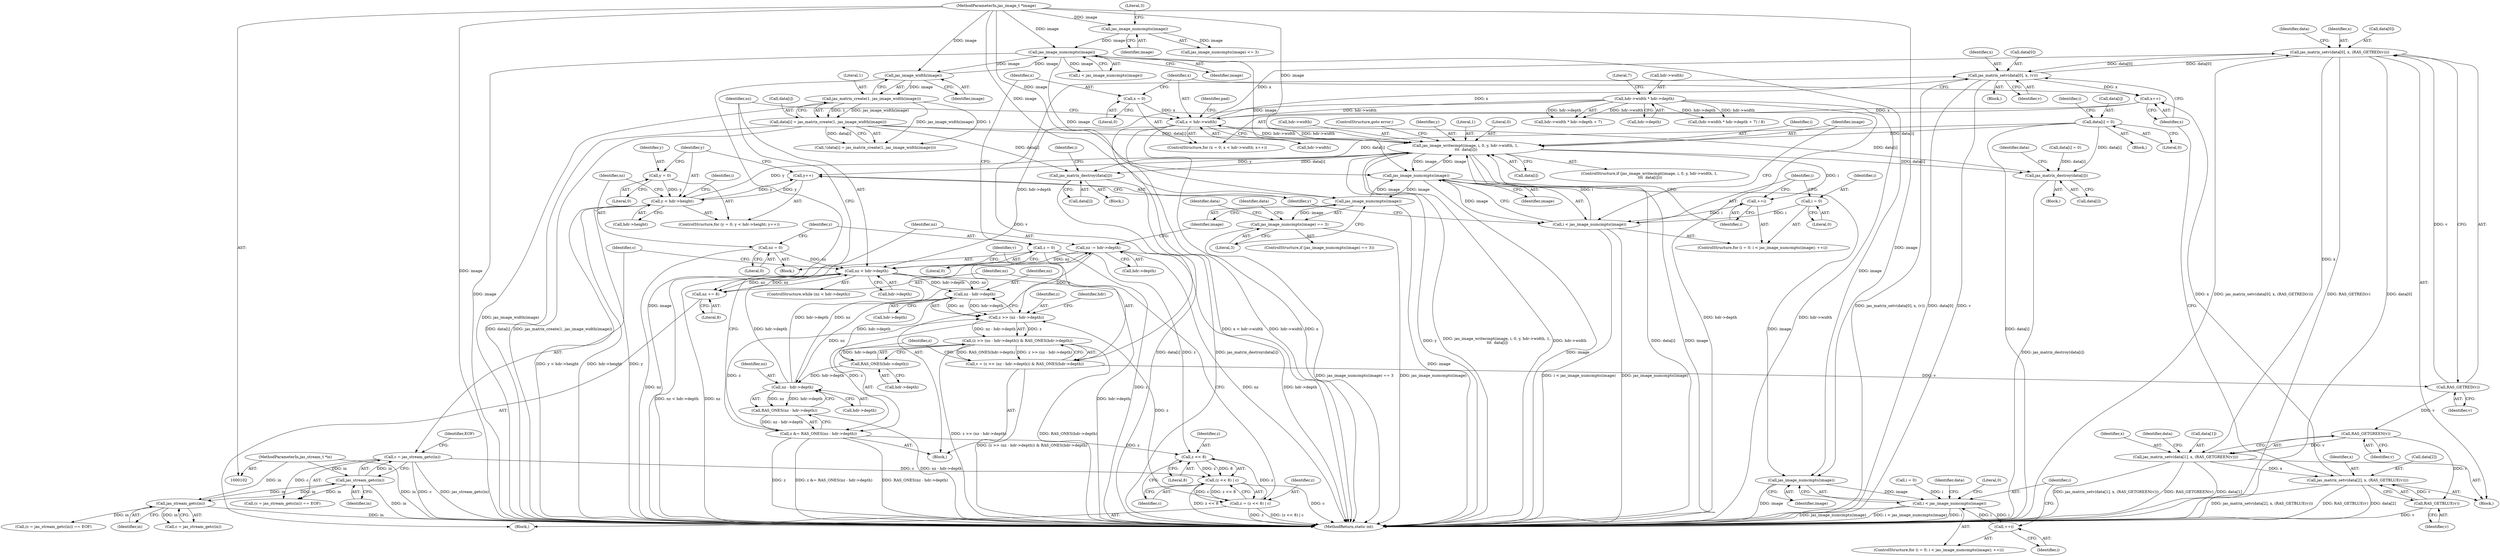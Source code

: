 digraph "0_jasper_411a4068f8c464e883358bf403a3e25158863823_0@array" {
"1000268" [label="(Call,jas_matrix_setv(data[0], x, (RAS_GETRED(v))))"];
"1000291" [label="(Call,jas_matrix_setv(data[0], x, (v)))"];
"1000268" [label="(Call,jas_matrix_setv(data[0], x, (RAS_GETRED(v))))"];
"1000201" [label="(Call,x < hdr->width)"];
"1000206" [label="(Call,x++)"];
"1000282" [label="(Call,jas_matrix_setv(data[2], x, (RAS_GETBLUE(v))))"];
"1000275" [label="(Call,jas_matrix_setv(data[1], x, (RAS_GETGREEN(v))))"];
"1000280" [label="(Call,RAS_GETGREEN(v))"];
"1000273" [label="(Call,RAS_GETRED(v))"];
"1000235" [label="(Call,v = (z >> (nz - hdr->depth)) & RAS_ONES(hdr->depth))"];
"1000237" [label="(Call,(z >> (nz - hdr->depth)) & RAS_ONES(hdr->depth))"];
"1000238" [label="(Call,z >> (nz - hdr->depth))"];
"1000225" [label="(Call,z = (z << 8) | c)"];
"1000227" [label="(Call,(z << 8) | c)"];
"1000228" [label="(Call,z << 8)"];
"1000194" [label="(Call,z = 0)"];
"1000249" [label="(Call,z &= RAS_ONES(nz - hdr->depth))"];
"1000251" [label="(Call,RAS_ONES(nz - hdr->depth))"];
"1000252" [label="(Call,nz - hdr->depth)"];
"1000240" [label="(Call,nz - hdr->depth)"];
"1000210" [label="(Call,nz < hdr->depth)"];
"1000232" [label="(Call,nz += 8)"];
"1000257" [label="(Call,nz -= hdr->depth)"];
"1000191" [label="(Call,nz = 0)"];
"1000170" [label="(Call,hdr->width * hdr->depth)"];
"1000245" [label="(Call,RAS_ONES(hdr->depth))"];
"1000218" [label="(Call,c = jas_stream_getc(in))"];
"1000220" [label="(Call,jas_stream_getc(in))"];
"1000304" [label="(Call,jas_stream_getc(in))"];
"1000103" [label="(MethodParameterIn,jas_stream_t *in)"];
"1000287" [label="(Call,RAS_GETBLUE(v))"];
"1000198" [label="(Call,x = 0)"];
"1000321" [label="(Call,jas_image_writecmpt(image, i, 0, y, hdr->width, 1,\n \t\t\t  data[i]))"];
"1000315" [label="(Call,jas_image_numcmpts(image))"];
"1000264" [label="(Call,jas_image_numcmpts(image))"];
"1000146" [label="(Call,jas_image_numcmpts(image))"];
"1000159" [label="(Call,jas_image_width(image))"];
"1000106" [label="(MethodParameterIn,jas_image_t *image)"];
"1000122" [label="(Call,jas_image_numcmpts(image))"];
"1000313" [label="(Call,i < jas_image_numcmpts(image))"];
"1000317" [label="(Call,++i)"];
"1000310" [label="(Call,i = 0)"];
"1000183" [label="(Call,y < hdr->height)"];
"1000188" [label="(Call,y++)"];
"1000180" [label="(Call,y = 0)"];
"1000153" [label="(Call,data[i] = jas_matrix_create(1, jas_image_width(image)))"];
"1000157" [label="(Call,jas_matrix_create(1, jas_image_width(image)))"];
"1000135" [label="(Call,data[i] = 0)"];
"1000263" [label="(Call,jas_image_numcmpts(image) == 3)"];
"1000341" [label="(Call,jas_image_numcmpts(image))"];
"1000339" [label="(Call,i < jas_image_numcmpts(image))"];
"1000343" [label="(Call,++i)"];
"1000346" [label="(Call,jas_matrix_destroy(data[i]))"];
"1000373" [label="(Call,jas_matrix_destroy(data[i]))"];
"1000283" [label="(Call,data[2])"];
"1000227" [label="(Call,(z << 8) | c)"];
"1000133" [label="(Identifier,i)"];
"1000124" [label="(Literal,3)"];
"1000177" [label="(Literal,7)"];
"1000241" [label="(Identifier,nz)"];
"1000226" [label="(Identifier,z)"];
"1000275" [label="(Call,jas_matrix_setv(data[1], x, (RAS_GETGREEN(v))))"];
"1000279" [label="(Identifier,x)"];
"1000277" [label="(Identifier,data)"];
"1000134" [label="(Block,)"];
"1000252" [label="(Call,nz - hdr->depth)"];
"1000203" [label="(Call,hdr->width)"];
"1000264" [label="(Call,jas_image_numcmpts(image))"];
"1000257" [label="(Call,nz -= hdr->depth)"];
"1000335" [label="(ControlStructure,for (i = 0; i < jas_image_numcmpts(image); ++i))"];
"1000250" [label="(Identifier,z)"];
"1000272" [label="(Identifier,x)"];
"1000183" [label="(Call,y < hdr->height)"];
"1000201" [label="(Call,x < hdr->width)"];
"1000302" [label="(Call,c = jas_stream_getc(in))"];
"1000233" [label="(Identifier,nz)"];
"1000301" [label="(Call,(c = jas_stream_getc(in)) == EOF)"];
"1000135" [label="(Call,data[i] = 0)"];
"1000139" [label="(Literal,0)"];
"1000298" [label="(Identifier,pad)"];
"1000180" [label="(Call,y = 0)"];
"1000312" [label="(Literal,0)"];
"1000268" [label="(Call,jas_matrix_setv(data[0], x, (RAS_GETRED(v))))"];
"1000325" [label="(Identifier,y)"];
"1000225" [label="(Call,z = (z << 8) | c)"];
"1000188" [label="(Call,y++)"];
"1000246" [label="(Call,hdr->depth)"];
"1000179" [label="(ControlStructure,for (y = 0; y < hdr->height; y++))"];
"1000322" [label="(Identifier,image)"];
"1000181" [label="(Identifier,y)"];
"1000222" [label="(Identifier,EOF)"];
"1000316" [label="(Identifier,image)"];
"1000270" [label="(Identifier,data)"];
"1000185" [label="(Call,hdr->height)"];
"1000339" [label="(Call,i < jas_image_numcmpts(image))"];
"1000199" [label="(Identifier,x)"];
"1000209" [label="(ControlStructure,while (nz < hdr->depth))"];
"1000258" [label="(Identifier,nz)"];
"1000330" [label="(Call,data[i])"];
"1000194" [label="(Call,z = 0)"];
"1000336" [label="(Call,i = 0)"];
"1000265" [label="(Identifier,image)"];
"1000366" [label="(Identifier,i)"];
"1000329" [label="(Literal,1)"];
"1000168" [label="(Call,(hdr->width * hdr->depth + 7) / 8)"];
"1000324" [label="(Literal,0)"];
"1000123" [label="(Identifier,image)"];
"1000286" [label="(Identifier,x)"];
"1000152" [label="(Call,!(data[i] = jas_matrix_create(1, jas_image_width(image))))"];
"1000253" [label="(Identifier,nz)"];
"1000212" [label="(Call,hdr->depth)"];
"1000230" [label="(Literal,8)"];
"1000159" [label="(Call,jas_image_width(image))"];
"1000198" [label="(Call,x = 0)"];
"1000191" [label="(Call,nz = 0)"];
"1000217" [label="(Call,(c = jas_stream_getc(in)) == EOF)"];
"1000157" [label="(Call,jas_matrix_create(1, jas_image_width(image)))"];
"1000341" [label="(Call,jas_image_numcmpts(image))"];
"1000144" [label="(Call,i < jas_image_numcmpts(image))"];
"1000229" [label="(Identifier,z)"];
"1000345" [label="(Block,)"];
"1000259" [label="(Call,hdr->depth)"];
"1000189" [label="(Identifier,y)"];
"1000235" [label="(Call,v = (z >> (nz - hdr->depth)) & RAS_ONES(hdr->depth))"];
"1000323" [label="(Identifier,i)"];
"1000284" [label="(Identifier,data)"];
"1000245" [label="(Call,RAS_ONES(hdr->depth))"];
"1000242" [label="(Call,hdr->depth)"];
"1000282" [label="(Call,jas_matrix_setv(data[2], x, (RAS_GETBLUE(v))))"];
"1000326" [label="(Call,hdr->width)"];
"1000352" [label="(Identifier,data)"];
"1000228" [label="(Call,z << 8)"];
"1000153" [label="(Call,data[i] = jas_matrix_create(1, jas_image_width(image)))"];
"1000350" [label="(Call,data[i] = 0)"];
"1000287" [label="(Call,RAS_GETBLUE(v))"];
"1000232" [label="(Call,nz += 8)"];
"1000154" [label="(Call,data[i])"];
"1000334" [label="(ControlStructure,goto error;)"];
"1000305" [label="(Identifier,in)"];
"1000169" [label="(Call,hdr->width * hdr->depth + 7)"];
"1000263" [label="(Call,jas_image_numcmpts(image) == 3)"];
"1000190" [label="(Block,)"];
"1000267" [label="(Block,)"];
"1000254" [label="(Call,hdr->depth)"];
"1000291" [label="(Call,jas_matrix_setv(data[0], x, (v)))"];
"1000200" [label="(Literal,0)"];
"1000184" [label="(Identifier,y)"];
"1000309" [label="(ControlStructure,for (i = 0; i < jas_image_numcmpts(image); ++i))"];
"1000195" [label="(Identifier,z)"];
"1000342" [label="(Identifier,image)"];
"1000343" [label="(Call,++i)"];
"1000314" [label="(Identifier,i)"];
"1000380" [label="(MethodReturn,static int)"];
"1000337" [label="(Identifier,i)"];
"1000292" [label="(Call,data[0])"];
"1000269" [label="(Call,data[0])"];
"1000315" [label="(Call,jas_image_numcmpts(image))"];
"1000211" [label="(Identifier,nz)"];
"1000240" [label="(Call,nz - hdr->depth)"];
"1000234" [label="(Literal,8)"];
"1000266" [label="(Literal,3)"];
"1000344" [label="(Identifier,i)"];
"1000197" [label="(ControlStructure,for (x = 0; x < hdr->width; x++))"];
"1000374" [label="(Call,data[i])"];
"1000318" [label="(Identifier,i)"];
"1000170" [label="(Call,hdr->width * hdr->depth)"];
"1000146" [label="(Call,jas_image_numcmpts(image))"];
"1000290" [label="(Block,)"];
"1000121" [label="(Call,jas_image_numcmpts(image) <= 3)"];
"1000346" [label="(Call,jas_matrix_destroy(data[i]))"];
"1000196" [label="(Literal,0)"];
"1000158" [label="(Literal,1)"];
"1000238" [label="(Call,z >> (nz - hdr->depth))"];
"1000293" [label="(Identifier,data)"];
"1000304" [label="(Call,jas_stream_getc(in))"];
"1000122" [label="(Call,jas_image_numcmpts(image))"];
"1000147" [label="(Identifier,image)"];
"1000193" [label="(Literal,0)"];
"1000276" [label="(Call,data[1])"];
"1000207" [label="(Identifier,x)"];
"1000320" [label="(ControlStructure,if (jas_image_writecmpt(image, i, 0, y, hdr->width, 1,\n \t\t\t  data[i])))"];
"1000262" [label="(ControlStructure,if (jas_image_numcmpts(image) == 3))"];
"1000347" [label="(Call,data[i])"];
"1000288" [label="(Identifier,v)"];
"1000192" [label="(Identifier,nz)"];
"1000239" [label="(Identifier,z)"];
"1000280" [label="(Call,RAS_GETGREEN(v))"];
"1000348" [label="(Identifier,data)"];
"1000321" [label="(Call,jas_image_writecmpt(image, i, 0, y, hdr->width, 1,\n \t\t\t  data[i]))"];
"1000372" [label="(Block,)"];
"1000220" [label="(Call,jas_stream_getc(in))"];
"1000218" [label="(Call,c = jas_stream_getc(in))"];
"1000313" [label="(Call,i < jas_image_numcmpts(image))"];
"1000210" [label="(Call,nz < hdr->depth)"];
"1000295" [label="(Identifier,x)"];
"1000296" [label="(Identifier,v)"];
"1000247" [label="(Identifier,hdr)"];
"1000182" [label="(Literal,0)"];
"1000174" [label="(Call,hdr->depth)"];
"1000251" [label="(Call,RAS_ONES(nz - hdr->depth))"];
"1000219" [label="(Identifier,c)"];
"1000171" [label="(Call,hdr->width)"];
"1000311" [label="(Identifier,i)"];
"1000281" [label="(Identifier,v)"];
"1000236" [label="(Identifier,v)"];
"1000249" [label="(Call,z &= RAS_ONES(nz - hdr->depth))"];
"1000103" [label="(MethodParameterIn,jas_stream_t *in)"];
"1000273" [label="(Call,RAS_GETRED(v))"];
"1000106" [label="(MethodParameterIn,jas_image_t *image)"];
"1000356" [label="(Literal,0)"];
"1000231" [label="(Identifier,c)"];
"1000221" [label="(Identifier,in)"];
"1000373" [label="(Call,jas_matrix_destroy(data[i]))"];
"1000215" [label="(Block,)"];
"1000237" [label="(Call,(z >> (nz - hdr->depth)) & RAS_ONES(hdr->depth))"];
"1000206" [label="(Call,x++)"];
"1000340" [label="(Identifier,i)"];
"1000317" [label="(Call,++i)"];
"1000208" [label="(Block,)"];
"1000160" [label="(Identifier,image)"];
"1000202" [label="(Identifier,x)"];
"1000274" [label="(Identifier,v)"];
"1000310" [label="(Call,i = 0)"];
"1000136" [label="(Call,data[i])"];
"1000268" -> "1000267"  [label="AST: "];
"1000268" -> "1000273"  [label="CFG: "];
"1000269" -> "1000268"  [label="AST: "];
"1000272" -> "1000268"  [label="AST: "];
"1000273" -> "1000268"  [label="AST: "];
"1000277" -> "1000268"  [label="CFG: "];
"1000268" -> "1000380"  [label="DDG: data[0]"];
"1000268" -> "1000380"  [label="DDG: jas_matrix_setv(data[0], x, (RAS_GETRED(v)))"];
"1000268" -> "1000380"  [label="DDG: RAS_GETRED(v)"];
"1000291" -> "1000268"  [label="DDG: data[0]"];
"1000201" -> "1000268"  [label="DDG: x"];
"1000273" -> "1000268"  [label="DDG: v"];
"1000268" -> "1000275"  [label="DDG: x"];
"1000268" -> "1000291"  [label="DDG: data[0]"];
"1000291" -> "1000290"  [label="AST: "];
"1000291" -> "1000296"  [label="CFG: "];
"1000292" -> "1000291"  [label="AST: "];
"1000295" -> "1000291"  [label="AST: "];
"1000296" -> "1000291"  [label="AST: "];
"1000207" -> "1000291"  [label="CFG: "];
"1000291" -> "1000380"  [label="DDG: jas_matrix_setv(data[0], x, (v))"];
"1000291" -> "1000380"  [label="DDG: data[0]"];
"1000291" -> "1000380"  [label="DDG: v"];
"1000291" -> "1000206"  [label="DDG: x"];
"1000201" -> "1000291"  [label="DDG: x"];
"1000235" -> "1000291"  [label="DDG: v"];
"1000201" -> "1000197"  [label="AST: "];
"1000201" -> "1000203"  [label="CFG: "];
"1000202" -> "1000201"  [label="AST: "];
"1000203" -> "1000201"  [label="AST: "];
"1000211" -> "1000201"  [label="CFG: "];
"1000298" -> "1000201"  [label="CFG: "];
"1000201" -> "1000380"  [label="DDG: x < hdr->width"];
"1000201" -> "1000380"  [label="DDG: hdr->width"];
"1000201" -> "1000380"  [label="DDG: x"];
"1000206" -> "1000201"  [label="DDG: x"];
"1000198" -> "1000201"  [label="DDG: x"];
"1000321" -> "1000201"  [label="DDG: hdr->width"];
"1000170" -> "1000201"  [label="DDG: hdr->width"];
"1000201" -> "1000321"  [label="DDG: hdr->width"];
"1000206" -> "1000197"  [label="AST: "];
"1000206" -> "1000207"  [label="CFG: "];
"1000207" -> "1000206"  [label="AST: "];
"1000202" -> "1000206"  [label="CFG: "];
"1000282" -> "1000206"  [label="DDG: x"];
"1000282" -> "1000267"  [label="AST: "];
"1000282" -> "1000287"  [label="CFG: "];
"1000283" -> "1000282"  [label="AST: "];
"1000286" -> "1000282"  [label="AST: "];
"1000287" -> "1000282"  [label="AST: "];
"1000207" -> "1000282"  [label="CFG: "];
"1000282" -> "1000380"  [label="DDG: jas_matrix_setv(data[2], x, (RAS_GETBLUE(v)))"];
"1000282" -> "1000380"  [label="DDG: RAS_GETBLUE(v)"];
"1000282" -> "1000380"  [label="DDG: data[2]"];
"1000275" -> "1000282"  [label="DDG: x"];
"1000287" -> "1000282"  [label="DDG: v"];
"1000275" -> "1000267"  [label="AST: "];
"1000275" -> "1000280"  [label="CFG: "];
"1000276" -> "1000275"  [label="AST: "];
"1000279" -> "1000275"  [label="AST: "];
"1000280" -> "1000275"  [label="AST: "];
"1000284" -> "1000275"  [label="CFG: "];
"1000275" -> "1000380"  [label="DDG: jas_matrix_setv(data[1], x, (RAS_GETGREEN(v)))"];
"1000275" -> "1000380"  [label="DDG: RAS_GETGREEN(v)"];
"1000275" -> "1000380"  [label="DDG: data[1]"];
"1000280" -> "1000275"  [label="DDG: v"];
"1000280" -> "1000281"  [label="CFG: "];
"1000281" -> "1000280"  [label="AST: "];
"1000273" -> "1000280"  [label="DDG: v"];
"1000280" -> "1000287"  [label="DDG: v"];
"1000273" -> "1000274"  [label="CFG: "];
"1000274" -> "1000273"  [label="AST: "];
"1000235" -> "1000273"  [label="DDG: v"];
"1000235" -> "1000208"  [label="AST: "];
"1000235" -> "1000237"  [label="CFG: "];
"1000236" -> "1000235"  [label="AST: "];
"1000237" -> "1000235"  [label="AST: "];
"1000250" -> "1000235"  [label="CFG: "];
"1000235" -> "1000380"  [label="DDG: (z >> (nz - hdr->depth)) & RAS_ONES(hdr->depth)"];
"1000237" -> "1000235"  [label="DDG: z >> (nz - hdr->depth)"];
"1000237" -> "1000235"  [label="DDG: RAS_ONES(hdr->depth)"];
"1000237" -> "1000245"  [label="CFG: "];
"1000238" -> "1000237"  [label="AST: "];
"1000245" -> "1000237"  [label="AST: "];
"1000237" -> "1000380"  [label="DDG: RAS_ONES(hdr->depth)"];
"1000237" -> "1000380"  [label="DDG: z >> (nz - hdr->depth)"];
"1000238" -> "1000237"  [label="DDG: z"];
"1000238" -> "1000237"  [label="DDG: nz - hdr->depth"];
"1000245" -> "1000237"  [label="DDG: hdr->depth"];
"1000238" -> "1000240"  [label="CFG: "];
"1000239" -> "1000238"  [label="AST: "];
"1000240" -> "1000238"  [label="AST: "];
"1000247" -> "1000238"  [label="CFG: "];
"1000225" -> "1000238"  [label="DDG: z"];
"1000194" -> "1000238"  [label="DDG: z"];
"1000249" -> "1000238"  [label="DDG: z"];
"1000240" -> "1000238"  [label="DDG: nz"];
"1000240" -> "1000238"  [label="DDG: hdr->depth"];
"1000238" -> "1000249"  [label="DDG: z"];
"1000225" -> "1000215"  [label="AST: "];
"1000225" -> "1000227"  [label="CFG: "];
"1000226" -> "1000225"  [label="AST: "];
"1000227" -> "1000225"  [label="AST: "];
"1000233" -> "1000225"  [label="CFG: "];
"1000225" -> "1000380"  [label="DDG: (z << 8) | c"];
"1000225" -> "1000380"  [label="DDG: z"];
"1000227" -> "1000225"  [label="DDG: z << 8"];
"1000227" -> "1000225"  [label="DDG: c"];
"1000225" -> "1000228"  [label="DDG: z"];
"1000227" -> "1000231"  [label="CFG: "];
"1000228" -> "1000227"  [label="AST: "];
"1000231" -> "1000227"  [label="AST: "];
"1000227" -> "1000380"  [label="DDG: z << 8"];
"1000227" -> "1000380"  [label="DDG: c"];
"1000228" -> "1000227"  [label="DDG: z"];
"1000228" -> "1000227"  [label="DDG: 8"];
"1000218" -> "1000227"  [label="DDG: c"];
"1000228" -> "1000230"  [label="CFG: "];
"1000229" -> "1000228"  [label="AST: "];
"1000230" -> "1000228"  [label="AST: "];
"1000231" -> "1000228"  [label="CFG: "];
"1000194" -> "1000228"  [label="DDG: z"];
"1000249" -> "1000228"  [label="DDG: z"];
"1000194" -> "1000190"  [label="AST: "];
"1000194" -> "1000196"  [label="CFG: "];
"1000195" -> "1000194"  [label="AST: "];
"1000196" -> "1000194"  [label="AST: "];
"1000199" -> "1000194"  [label="CFG: "];
"1000194" -> "1000380"  [label="DDG: z"];
"1000249" -> "1000208"  [label="AST: "];
"1000249" -> "1000251"  [label="CFG: "];
"1000250" -> "1000249"  [label="AST: "];
"1000251" -> "1000249"  [label="AST: "];
"1000258" -> "1000249"  [label="CFG: "];
"1000249" -> "1000380"  [label="DDG: RAS_ONES(nz - hdr->depth)"];
"1000249" -> "1000380"  [label="DDG: z"];
"1000249" -> "1000380"  [label="DDG: z &= RAS_ONES(nz - hdr->depth)"];
"1000251" -> "1000249"  [label="DDG: nz - hdr->depth"];
"1000251" -> "1000252"  [label="CFG: "];
"1000252" -> "1000251"  [label="AST: "];
"1000251" -> "1000380"  [label="DDG: nz - hdr->depth"];
"1000252" -> "1000251"  [label="DDG: nz"];
"1000252" -> "1000251"  [label="DDG: hdr->depth"];
"1000252" -> "1000254"  [label="CFG: "];
"1000253" -> "1000252"  [label="AST: "];
"1000254" -> "1000252"  [label="AST: "];
"1000252" -> "1000210"  [label="DDG: hdr->depth"];
"1000240" -> "1000252"  [label="DDG: nz"];
"1000245" -> "1000252"  [label="DDG: hdr->depth"];
"1000252" -> "1000257"  [label="DDG: hdr->depth"];
"1000252" -> "1000257"  [label="DDG: nz"];
"1000240" -> "1000242"  [label="CFG: "];
"1000241" -> "1000240"  [label="AST: "];
"1000242" -> "1000240"  [label="AST: "];
"1000210" -> "1000240"  [label="DDG: nz"];
"1000210" -> "1000240"  [label="DDG: hdr->depth"];
"1000240" -> "1000245"  [label="DDG: hdr->depth"];
"1000210" -> "1000209"  [label="AST: "];
"1000210" -> "1000212"  [label="CFG: "];
"1000211" -> "1000210"  [label="AST: "];
"1000212" -> "1000210"  [label="AST: "];
"1000219" -> "1000210"  [label="CFG: "];
"1000236" -> "1000210"  [label="CFG: "];
"1000210" -> "1000380"  [label="DDG: nz < hdr->depth"];
"1000210" -> "1000380"  [label="DDG: hdr->depth"];
"1000210" -> "1000380"  [label="DDG: nz"];
"1000232" -> "1000210"  [label="DDG: nz"];
"1000257" -> "1000210"  [label="DDG: nz"];
"1000191" -> "1000210"  [label="DDG: nz"];
"1000170" -> "1000210"  [label="DDG: hdr->depth"];
"1000210" -> "1000232"  [label="DDG: nz"];
"1000232" -> "1000215"  [label="AST: "];
"1000232" -> "1000234"  [label="CFG: "];
"1000233" -> "1000232"  [label="AST: "];
"1000234" -> "1000232"  [label="AST: "];
"1000211" -> "1000232"  [label="CFG: "];
"1000257" -> "1000208"  [label="AST: "];
"1000257" -> "1000259"  [label="CFG: "];
"1000258" -> "1000257"  [label="AST: "];
"1000259" -> "1000257"  [label="AST: "];
"1000265" -> "1000257"  [label="CFG: "];
"1000257" -> "1000380"  [label="DDG: hdr->depth"];
"1000257" -> "1000380"  [label="DDG: nz"];
"1000191" -> "1000190"  [label="AST: "];
"1000191" -> "1000193"  [label="CFG: "];
"1000192" -> "1000191"  [label="AST: "];
"1000193" -> "1000191"  [label="AST: "];
"1000195" -> "1000191"  [label="CFG: "];
"1000191" -> "1000380"  [label="DDG: nz"];
"1000170" -> "1000169"  [label="AST: "];
"1000170" -> "1000174"  [label="CFG: "];
"1000171" -> "1000170"  [label="AST: "];
"1000174" -> "1000170"  [label="AST: "];
"1000177" -> "1000170"  [label="CFG: "];
"1000170" -> "1000380"  [label="DDG: hdr->width"];
"1000170" -> "1000380"  [label="DDG: hdr->depth"];
"1000170" -> "1000168"  [label="DDG: hdr->width"];
"1000170" -> "1000168"  [label="DDG: hdr->depth"];
"1000170" -> "1000169"  [label="DDG: hdr->width"];
"1000170" -> "1000169"  [label="DDG: hdr->depth"];
"1000245" -> "1000246"  [label="CFG: "];
"1000246" -> "1000245"  [label="AST: "];
"1000218" -> "1000217"  [label="AST: "];
"1000218" -> "1000220"  [label="CFG: "];
"1000219" -> "1000218"  [label="AST: "];
"1000220" -> "1000218"  [label="AST: "];
"1000222" -> "1000218"  [label="CFG: "];
"1000218" -> "1000380"  [label="DDG: c"];
"1000218" -> "1000380"  [label="DDG: jas_stream_getc(in)"];
"1000218" -> "1000217"  [label="DDG: c"];
"1000220" -> "1000218"  [label="DDG: in"];
"1000220" -> "1000221"  [label="CFG: "];
"1000221" -> "1000220"  [label="AST: "];
"1000220" -> "1000380"  [label="DDG: in"];
"1000220" -> "1000217"  [label="DDG: in"];
"1000304" -> "1000220"  [label="DDG: in"];
"1000103" -> "1000220"  [label="DDG: in"];
"1000220" -> "1000304"  [label="DDG: in"];
"1000304" -> "1000302"  [label="AST: "];
"1000304" -> "1000305"  [label="CFG: "];
"1000305" -> "1000304"  [label="AST: "];
"1000302" -> "1000304"  [label="CFG: "];
"1000304" -> "1000380"  [label="DDG: in"];
"1000304" -> "1000301"  [label="DDG: in"];
"1000304" -> "1000302"  [label="DDG: in"];
"1000103" -> "1000304"  [label="DDG: in"];
"1000103" -> "1000102"  [label="AST: "];
"1000103" -> "1000380"  [label="DDG: in"];
"1000287" -> "1000288"  [label="CFG: "];
"1000288" -> "1000287"  [label="AST: "];
"1000287" -> "1000380"  [label="DDG: v"];
"1000198" -> "1000197"  [label="AST: "];
"1000198" -> "1000200"  [label="CFG: "];
"1000199" -> "1000198"  [label="AST: "];
"1000200" -> "1000198"  [label="AST: "];
"1000202" -> "1000198"  [label="CFG: "];
"1000321" -> "1000320"  [label="AST: "];
"1000321" -> "1000330"  [label="CFG: "];
"1000322" -> "1000321"  [label="AST: "];
"1000323" -> "1000321"  [label="AST: "];
"1000324" -> "1000321"  [label="AST: "];
"1000325" -> "1000321"  [label="AST: "];
"1000326" -> "1000321"  [label="AST: "];
"1000329" -> "1000321"  [label="AST: "];
"1000330" -> "1000321"  [label="AST: "];
"1000334" -> "1000321"  [label="CFG: "];
"1000318" -> "1000321"  [label="CFG: "];
"1000321" -> "1000380"  [label="DDG: hdr->width"];
"1000321" -> "1000380"  [label="DDG: data[i]"];
"1000321" -> "1000380"  [label="DDG: image"];
"1000321" -> "1000380"  [label="DDG: y"];
"1000321" -> "1000380"  [label="DDG: jas_image_writecmpt(image, i, 0, y, hdr->width, 1,\n \t\t\t  data[i])"];
"1000321" -> "1000188"  [label="DDG: y"];
"1000321" -> "1000315"  [label="DDG: image"];
"1000321" -> "1000317"  [label="DDG: i"];
"1000315" -> "1000321"  [label="DDG: image"];
"1000106" -> "1000321"  [label="DDG: image"];
"1000313" -> "1000321"  [label="DDG: i"];
"1000183" -> "1000321"  [label="DDG: y"];
"1000153" -> "1000321"  [label="DDG: data[i]"];
"1000135" -> "1000321"  [label="DDG: data[i]"];
"1000321" -> "1000346"  [label="DDG: data[i]"];
"1000321" -> "1000373"  [label="DDG: data[i]"];
"1000315" -> "1000313"  [label="AST: "];
"1000315" -> "1000316"  [label="CFG: "];
"1000316" -> "1000315"  [label="AST: "];
"1000313" -> "1000315"  [label="CFG: "];
"1000315" -> "1000380"  [label="DDG: image"];
"1000315" -> "1000264"  [label="DDG: image"];
"1000315" -> "1000313"  [label="DDG: image"];
"1000264" -> "1000315"  [label="DDG: image"];
"1000146" -> "1000315"  [label="DDG: image"];
"1000106" -> "1000315"  [label="DDG: image"];
"1000315" -> "1000341"  [label="DDG: image"];
"1000264" -> "1000263"  [label="AST: "];
"1000264" -> "1000265"  [label="CFG: "];
"1000265" -> "1000264"  [label="AST: "];
"1000266" -> "1000264"  [label="CFG: "];
"1000264" -> "1000380"  [label="DDG: image"];
"1000264" -> "1000263"  [label="DDG: image"];
"1000146" -> "1000264"  [label="DDG: image"];
"1000106" -> "1000264"  [label="DDG: image"];
"1000146" -> "1000144"  [label="AST: "];
"1000146" -> "1000147"  [label="CFG: "];
"1000147" -> "1000146"  [label="AST: "];
"1000144" -> "1000146"  [label="CFG: "];
"1000146" -> "1000380"  [label="DDG: image"];
"1000146" -> "1000144"  [label="DDG: image"];
"1000159" -> "1000146"  [label="DDG: image"];
"1000122" -> "1000146"  [label="DDG: image"];
"1000106" -> "1000146"  [label="DDG: image"];
"1000146" -> "1000159"  [label="DDG: image"];
"1000146" -> "1000341"  [label="DDG: image"];
"1000159" -> "1000157"  [label="AST: "];
"1000159" -> "1000160"  [label="CFG: "];
"1000160" -> "1000159"  [label="AST: "];
"1000157" -> "1000159"  [label="CFG: "];
"1000159" -> "1000380"  [label="DDG: image"];
"1000159" -> "1000157"  [label="DDG: image"];
"1000106" -> "1000159"  [label="DDG: image"];
"1000106" -> "1000102"  [label="AST: "];
"1000106" -> "1000380"  [label="DDG: image"];
"1000106" -> "1000122"  [label="DDG: image"];
"1000106" -> "1000341"  [label="DDG: image"];
"1000122" -> "1000121"  [label="AST: "];
"1000122" -> "1000123"  [label="CFG: "];
"1000123" -> "1000122"  [label="AST: "];
"1000124" -> "1000122"  [label="CFG: "];
"1000122" -> "1000121"  [label="DDG: image"];
"1000313" -> "1000309"  [label="AST: "];
"1000314" -> "1000313"  [label="AST: "];
"1000322" -> "1000313"  [label="CFG: "];
"1000189" -> "1000313"  [label="CFG: "];
"1000313" -> "1000380"  [label="DDG: jas_image_numcmpts(image)"];
"1000313" -> "1000380"  [label="DDG: i < jas_image_numcmpts(image)"];
"1000317" -> "1000313"  [label="DDG: i"];
"1000310" -> "1000313"  [label="DDG: i"];
"1000317" -> "1000309"  [label="AST: "];
"1000317" -> "1000318"  [label="CFG: "];
"1000318" -> "1000317"  [label="AST: "];
"1000314" -> "1000317"  [label="CFG: "];
"1000310" -> "1000309"  [label="AST: "];
"1000310" -> "1000312"  [label="CFG: "];
"1000311" -> "1000310"  [label="AST: "];
"1000312" -> "1000310"  [label="AST: "];
"1000314" -> "1000310"  [label="CFG: "];
"1000183" -> "1000179"  [label="AST: "];
"1000183" -> "1000185"  [label="CFG: "];
"1000184" -> "1000183"  [label="AST: "];
"1000185" -> "1000183"  [label="AST: "];
"1000192" -> "1000183"  [label="CFG: "];
"1000337" -> "1000183"  [label="CFG: "];
"1000183" -> "1000380"  [label="DDG: hdr->height"];
"1000183" -> "1000380"  [label="DDG: y"];
"1000183" -> "1000380"  [label="DDG: y < hdr->height"];
"1000188" -> "1000183"  [label="DDG: y"];
"1000180" -> "1000183"  [label="DDG: y"];
"1000183" -> "1000188"  [label="DDG: y"];
"1000188" -> "1000179"  [label="AST: "];
"1000188" -> "1000189"  [label="CFG: "];
"1000189" -> "1000188"  [label="AST: "];
"1000184" -> "1000188"  [label="CFG: "];
"1000180" -> "1000179"  [label="AST: "];
"1000180" -> "1000182"  [label="CFG: "];
"1000181" -> "1000180"  [label="AST: "];
"1000182" -> "1000180"  [label="AST: "];
"1000184" -> "1000180"  [label="CFG: "];
"1000153" -> "1000152"  [label="AST: "];
"1000153" -> "1000157"  [label="CFG: "];
"1000154" -> "1000153"  [label="AST: "];
"1000157" -> "1000153"  [label="AST: "];
"1000152" -> "1000153"  [label="CFG: "];
"1000153" -> "1000380"  [label="DDG: jas_matrix_create(1, jas_image_width(image))"];
"1000153" -> "1000380"  [label="DDG: data[i]"];
"1000153" -> "1000152"  [label="DDG: data[i]"];
"1000157" -> "1000153"  [label="DDG: 1"];
"1000157" -> "1000153"  [label="DDG: jas_image_width(image)"];
"1000153" -> "1000346"  [label="DDG: data[i]"];
"1000153" -> "1000373"  [label="DDG: data[i]"];
"1000158" -> "1000157"  [label="AST: "];
"1000157" -> "1000380"  [label="DDG: jas_image_width(image)"];
"1000157" -> "1000152"  [label="DDG: 1"];
"1000157" -> "1000152"  [label="DDG: jas_image_width(image)"];
"1000135" -> "1000134"  [label="AST: "];
"1000135" -> "1000139"  [label="CFG: "];
"1000136" -> "1000135"  [label="AST: "];
"1000139" -> "1000135"  [label="AST: "];
"1000133" -> "1000135"  [label="CFG: "];
"1000135" -> "1000380"  [label="DDG: data[i]"];
"1000135" -> "1000346"  [label="DDG: data[i]"];
"1000135" -> "1000373"  [label="DDG: data[i]"];
"1000263" -> "1000262"  [label="AST: "];
"1000263" -> "1000266"  [label="CFG: "];
"1000266" -> "1000263"  [label="AST: "];
"1000270" -> "1000263"  [label="CFG: "];
"1000293" -> "1000263"  [label="CFG: "];
"1000263" -> "1000380"  [label="DDG: jas_image_numcmpts(image) == 3"];
"1000263" -> "1000380"  [label="DDG: jas_image_numcmpts(image)"];
"1000341" -> "1000339"  [label="AST: "];
"1000341" -> "1000342"  [label="CFG: "];
"1000342" -> "1000341"  [label="AST: "];
"1000339" -> "1000341"  [label="CFG: "];
"1000341" -> "1000380"  [label="DDG: image"];
"1000341" -> "1000339"  [label="DDG: image"];
"1000339" -> "1000335"  [label="AST: "];
"1000340" -> "1000339"  [label="AST: "];
"1000348" -> "1000339"  [label="CFG: "];
"1000356" -> "1000339"  [label="CFG: "];
"1000339" -> "1000380"  [label="DDG: i < jas_image_numcmpts(image)"];
"1000339" -> "1000380"  [label="DDG: i"];
"1000339" -> "1000380"  [label="DDG: jas_image_numcmpts(image)"];
"1000343" -> "1000339"  [label="DDG: i"];
"1000336" -> "1000339"  [label="DDG: i"];
"1000339" -> "1000343"  [label="DDG: i"];
"1000343" -> "1000335"  [label="AST: "];
"1000343" -> "1000344"  [label="CFG: "];
"1000344" -> "1000343"  [label="AST: "];
"1000340" -> "1000343"  [label="CFG: "];
"1000346" -> "1000345"  [label="AST: "];
"1000346" -> "1000347"  [label="CFG: "];
"1000347" -> "1000346"  [label="AST: "];
"1000352" -> "1000346"  [label="CFG: "];
"1000346" -> "1000380"  [label="DDG: jas_matrix_destroy(data[i])"];
"1000350" -> "1000346"  [label="DDG: data[i]"];
"1000373" -> "1000372"  [label="AST: "];
"1000373" -> "1000374"  [label="CFG: "];
"1000374" -> "1000373"  [label="AST: "];
"1000366" -> "1000373"  [label="CFG: "];
"1000373" -> "1000380"  [label="DDG: jas_matrix_destroy(data[i])"];
"1000373" -> "1000380"  [label="DDG: data[i]"];
}
